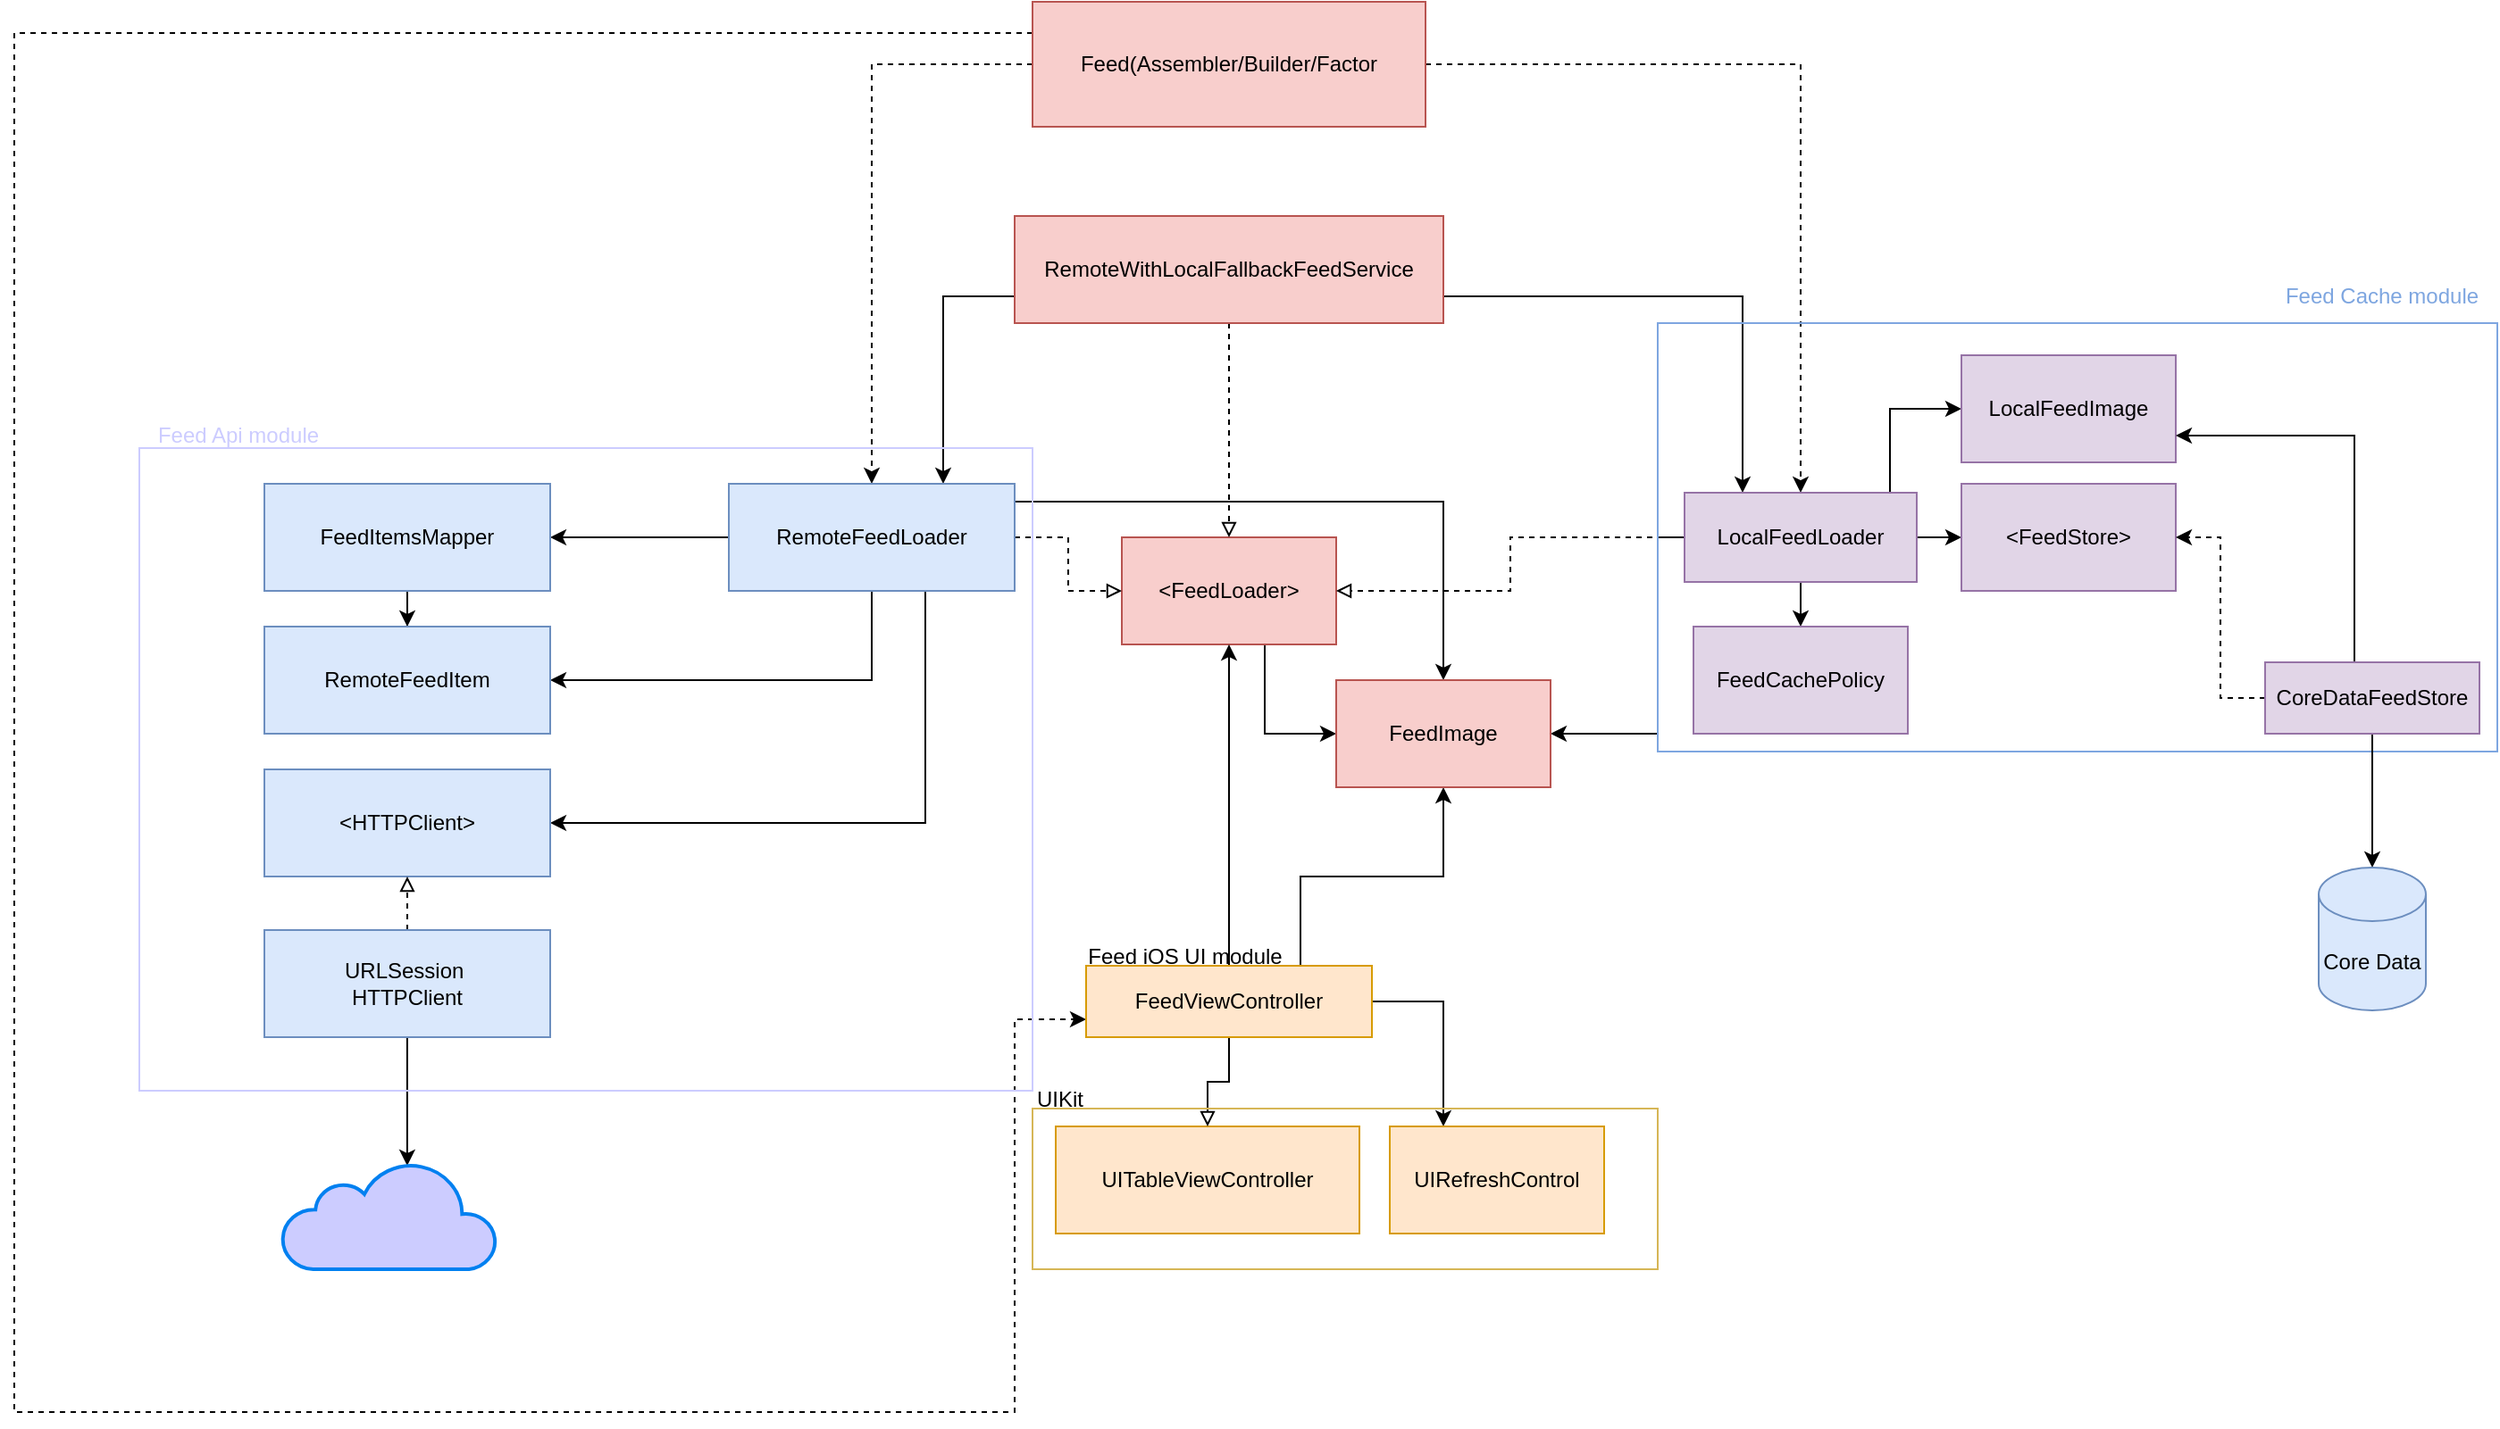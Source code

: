 <mxfile version="21.3.4" type="device">
  <diagram name="Page-1" id="5tE9PvvC92MBVU3yv-TN">
    <mxGraphModel dx="2189" dy="802" grid="1" gridSize="10" guides="1" tooltips="1" connect="1" arrows="1" fold="1" page="1" pageScale="1" pageWidth="827" pageHeight="1169" math="0" shadow="0">
      <root>
        <mxCell id="0" />
        <mxCell id="1" parent="0" />
        <mxCell id="9Ri4bayZUHAKm8TNs4ZH-6" style="edgeStyle=orthogonalEdgeStyle;rounded=0;orthogonalLoop=1;jettySize=auto;html=1;entryX=0;entryY=0.5;entryDx=0;entryDy=0;" parent="1" source="wkb4X_CLZkG0QTCTbJi_-1" target="9Ri4bayZUHAKm8TNs4ZH-5" edge="1">
          <mxGeometry relative="1" as="geometry">
            <Array as="points">
              <mxPoint x="420" y="430" />
            </Array>
          </mxGeometry>
        </mxCell>
        <mxCell id="wkb4X_CLZkG0QTCTbJi_-1" value="&amp;lt;FeedLoader&amp;gt;" style="rounded=0;whiteSpace=wrap;html=1;fillColor=#f8cecc;strokeColor=#b85450;" parent="1" vertex="1">
          <mxGeometry x="340" y="320" width="120" height="60" as="geometry" />
        </mxCell>
        <mxCell id="wkb4X_CLZkG0QTCTbJi_-16" style="edgeStyle=orthogonalEdgeStyle;rounded=0;orthogonalLoop=1;jettySize=auto;html=1;dashed=1;" parent="1" source="wkb4X_CLZkG0QTCTbJi_-2" target="wkb4X_CLZkG0QTCTbJi_-4" edge="1">
          <mxGeometry relative="1" as="geometry" />
        </mxCell>
        <mxCell id="wkb4X_CLZkG0QTCTbJi_-17" style="edgeStyle=orthogonalEdgeStyle;rounded=0;orthogonalLoop=1;jettySize=auto;html=1;dashed=1;" parent="1" source="wkb4X_CLZkG0QTCTbJi_-2" target="wkb4X_CLZkG0QTCTbJi_-5" edge="1">
          <mxGeometry relative="1" as="geometry" />
        </mxCell>
        <mxCell id="9oJwUBDEAIhy3Kt25aec-4" style="edgeStyle=orthogonalEdgeStyle;rounded=0;orthogonalLoop=1;jettySize=auto;html=1;entryX=0;entryY=0.75;entryDx=0;entryDy=0;dashed=1;exitX=0;exitY=0.25;exitDx=0;exitDy=0;" edge="1" parent="1" source="wkb4X_CLZkG0QTCTbJi_-2" target="wkb4X_CLZkG0QTCTbJi_-7">
          <mxGeometry relative="1" as="geometry">
            <Array as="points">
              <mxPoint x="-280" y="38" />
              <mxPoint x="-280" y="810" />
              <mxPoint x="280" y="810" />
              <mxPoint x="280" y="590" />
            </Array>
          </mxGeometry>
        </mxCell>
        <mxCell id="wkb4X_CLZkG0QTCTbJi_-2" value="Feed(Assembler/Builder/Factor" style="rounded=0;whiteSpace=wrap;html=1;fillColor=#f8cecc;strokeColor=#b85450;" parent="1" vertex="1">
          <mxGeometry x="290" y="20" width="220" height="70" as="geometry" />
        </mxCell>
        <mxCell id="wkb4X_CLZkG0QTCTbJi_-14" style="edgeStyle=orthogonalEdgeStyle;rounded=0;orthogonalLoop=1;jettySize=auto;html=1;entryX=0.75;entryY=0;entryDx=0;entryDy=0;exitX=0;exitY=0.75;exitDx=0;exitDy=0;" parent="1" source="wkb4X_CLZkG0QTCTbJi_-3" target="wkb4X_CLZkG0QTCTbJi_-4" edge="1">
          <mxGeometry relative="1" as="geometry">
            <Array as="points">
              <mxPoint x="240" y="185" />
            </Array>
          </mxGeometry>
        </mxCell>
        <mxCell id="wkb4X_CLZkG0QTCTbJi_-15" style="edgeStyle=orthogonalEdgeStyle;rounded=0;orthogonalLoop=1;jettySize=auto;html=1;exitX=1;exitY=0.75;exitDx=0;exitDy=0;entryX=0.25;entryY=0;entryDx=0;entryDy=0;" parent="1" source="wkb4X_CLZkG0QTCTbJi_-3" target="wkb4X_CLZkG0QTCTbJi_-5" edge="1">
          <mxGeometry relative="1" as="geometry" />
        </mxCell>
        <mxCell id="wkb4X_CLZkG0QTCTbJi_-18" style="edgeStyle=orthogonalEdgeStyle;rounded=0;orthogonalLoop=1;jettySize=auto;html=1;dashed=1;endArrow=block;endFill=0;" parent="1" source="wkb4X_CLZkG0QTCTbJi_-3" target="wkb4X_CLZkG0QTCTbJi_-1" edge="1">
          <mxGeometry relative="1" as="geometry" />
        </mxCell>
        <mxCell id="wkb4X_CLZkG0QTCTbJi_-3" value="RemoteWithLocalFallbackFeedService" style="rounded=0;whiteSpace=wrap;html=1;fillColor=#f8cecc;strokeColor=#b85450;" parent="1" vertex="1">
          <mxGeometry x="280" y="140" width="240" height="60" as="geometry" />
        </mxCell>
        <mxCell id="wkb4X_CLZkG0QTCTbJi_-12" style="edgeStyle=orthogonalEdgeStyle;rounded=0;orthogonalLoop=1;jettySize=auto;html=1;dashed=1;endArrow=block;endFill=0;" parent="1" source="wkb4X_CLZkG0QTCTbJi_-4" target="wkb4X_CLZkG0QTCTbJi_-1" edge="1">
          <mxGeometry relative="1" as="geometry" />
        </mxCell>
        <mxCell id="9Ri4bayZUHAKm8TNs4ZH-1" style="edgeStyle=orthogonalEdgeStyle;rounded=0;orthogonalLoop=1;jettySize=auto;html=1;" parent="1" source="wkb4X_CLZkG0QTCTbJi_-4" target="wkb4X_CLZkG0QTCTbJi_-20" edge="1">
          <mxGeometry relative="1" as="geometry" />
        </mxCell>
        <mxCell id="9Ri4bayZUHAKm8TNs4ZH-4" style="edgeStyle=orthogonalEdgeStyle;rounded=0;orthogonalLoop=1;jettySize=auto;html=1;entryX=1;entryY=0.5;entryDx=0;entryDy=0;" parent="1" source="wkb4X_CLZkG0QTCTbJi_-4" target="9Ri4bayZUHAKm8TNs4ZH-2" edge="1">
          <mxGeometry relative="1" as="geometry">
            <Array as="points">
              <mxPoint x="200" y="400" />
            </Array>
          </mxGeometry>
        </mxCell>
        <mxCell id="9Ri4bayZUHAKm8TNs4ZH-7" style="edgeStyle=orthogonalEdgeStyle;rounded=0;orthogonalLoop=1;jettySize=auto;html=1;" parent="1" source="wkb4X_CLZkG0QTCTbJi_-4" target="9Ri4bayZUHAKm8TNs4ZH-5" edge="1">
          <mxGeometry relative="1" as="geometry">
            <Array as="points">
              <mxPoint x="520" y="300" />
            </Array>
          </mxGeometry>
        </mxCell>
        <mxCell id="0OMT_AVmc9sH3o9Od09E-2" style="edgeStyle=orthogonalEdgeStyle;rounded=0;orthogonalLoop=1;jettySize=auto;html=1;entryX=1;entryY=0.5;entryDx=0;entryDy=0;" parent="1" source="wkb4X_CLZkG0QTCTbJi_-4" target="wkb4X_CLZkG0QTCTbJi_-19" edge="1">
          <mxGeometry relative="1" as="geometry">
            <Array as="points">
              <mxPoint x="230" y="480" />
            </Array>
          </mxGeometry>
        </mxCell>
        <mxCell id="wkb4X_CLZkG0QTCTbJi_-4" value="RemoteFeedLoader" style="rounded=0;whiteSpace=wrap;html=1;fillColor=#dae8fc;strokeColor=#6c8ebf;" parent="1" vertex="1">
          <mxGeometry x="120" y="290" width="160" height="60" as="geometry" />
        </mxCell>
        <mxCell id="wkb4X_CLZkG0QTCTbJi_-13" style="edgeStyle=orthogonalEdgeStyle;rounded=0;orthogonalLoop=1;jettySize=auto;html=1;entryX=1;entryY=0.5;entryDx=0;entryDy=0;dashed=1;endArrow=block;endFill=0;" parent="1" source="wkb4X_CLZkG0QTCTbJi_-5" target="wkb4X_CLZkG0QTCTbJi_-1" edge="1">
          <mxGeometry relative="1" as="geometry" />
        </mxCell>
        <mxCell id="mt7t5qOtKBUCOaAIjQfM-2" style="edgeStyle=orthogonalEdgeStyle;rounded=0;orthogonalLoop=1;jettySize=auto;html=1;entryX=0;entryY=0.5;entryDx=0;entryDy=0;" parent="1" source="wkb4X_CLZkG0QTCTbJi_-5" target="mt7t5qOtKBUCOaAIjQfM-1" edge="1">
          <mxGeometry relative="1" as="geometry" />
        </mxCell>
        <mxCell id="9Ri4bayZUHAKm8TNs4ZH-8" style="edgeStyle=orthogonalEdgeStyle;rounded=0;orthogonalLoop=1;jettySize=auto;html=1;entryX=1;entryY=0.5;entryDx=0;entryDy=0;" parent="1" source="wkb4X_CLZkG0QTCTbJi_-5" target="9Ri4bayZUHAKm8TNs4ZH-5" edge="1">
          <mxGeometry relative="1" as="geometry">
            <Array as="points">
              <mxPoint x="640" y="430" />
            </Array>
          </mxGeometry>
        </mxCell>
        <mxCell id="9Ri4bayZUHAKm8TNs4ZH-10" style="edgeStyle=orthogonalEdgeStyle;rounded=0;orthogonalLoop=1;jettySize=auto;html=1;entryX=0;entryY=0.5;entryDx=0;entryDy=0;" parent="1" source="wkb4X_CLZkG0QTCTbJi_-5" target="9Ri4bayZUHAKm8TNs4ZH-9" edge="1">
          <mxGeometry relative="1" as="geometry">
            <Array as="points">
              <mxPoint x="770" y="300" />
              <mxPoint x="770" y="248" />
            </Array>
          </mxGeometry>
        </mxCell>
        <mxCell id="0OMT_AVmc9sH3o9Od09E-5" style="edgeStyle=orthogonalEdgeStyle;rounded=0;orthogonalLoop=1;jettySize=auto;html=1;" parent="1" source="wkb4X_CLZkG0QTCTbJi_-5" target="0OMT_AVmc9sH3o9Od09E-3" edge="1">
          <mxGeometry relative="1" as="geometry" />
        </mxCell>
        <mxCell id="wkb4X_CLZkG0QTCTbJi_-5" value="LocalFeedLoader" style="rounded=0;whiteSpace=wrap;html=1;fillColor=#e1d5e7;strokeColor=#9673a6;" parent="1" vertex="1">
          <mxGeometry x="655" y="295" width="130" height="50" as="geometry" />
        </mxCell>
        <mxCell id="wkb4X_CLZkG0QTCTbJi_-6" value="UITableViewController" style="rounded=0;whiteSpace=wrap;html=1;fillColor=#ffe6cc;strokeColor=#d79b00;" parent="1" vertex="1">
          <mxGeometry x="303" y="650" width="170" height="60" as="geometry" />
        </mxCell>
        <mxCell id="wkb4X_CLZkG0QTCTbJi_-10" style="edgeStyle=orthogonalEdgeStyle;rounded=0;orthogonalLoop=1;jettySize=auto;html=1;entryX=0.5;entryY=0;entryDx=0;entryDy=0;endArrow=block;endFill=0;" parent="1" source="wkb4X_CLZkG0QTCTbJi_-7" target="wkb4X_CLZkG0QTCTbJi_-6" edge="1">
          <mxGeometry relative="1" as="geometry" />
        </mxCell>
        <mxCell id="wkb4X_CLZkG0QTCTbJi_-11" style="edgeStyle=orthogonalEdgeStyle;rounded=0;orthogonalLoop=1;jettySize=auto;html=1;entryX=0.5;entryY=1;entryDx=0;entryDy=0;" parent="1" source="wkb4X_CLZkG0QTCTbJi_-7" target="wkb4X_CLZkG0QTCTbJi_-1" edge="1">
          <mxGeometry relative="1" as="geometry" />
        </mxCell>
        <mxCell id="9oJwUBDEAIhy3Kt25aec-3" style="edgeStyle=orthogonalEdgeStyle;rounded=0;orthogonalLoop=1;jettySize=auto;html=1;entryX=0.25;entryY=0;entryDx=0;entryDy=0;" edge="1" parent="1" source="wkb4X_CLZkG0QTCTbJi_-7" target="9oJwUBDEAIhy3Kt25aec-2">
          <mxGeometry relative="1" as="geometry" />
        </mxCell>
        <mxCell id="9oJwUBDEAIhy3Kt25aec-5" style="edgeStyle=orthogonalEdgeStyle;rounded=0;orthogonalLoop=1;jettySize=auto;html=1;exitX=0.75;exitY=0;exitDx=0;exitDy=0;" edge="1" parent="1" source="wkb4X_CLZkG0QTCTbJi_-7" target="9Ri4bayZUHAKm8TNs4ZH-5">
          <mxGeometry relative="1" as="geometry" />
        </mxCell>
        <mxCell id="wkb4X_CLZkG0QTCTbJi_-7" value="FeedViewController" style="rounded=0;whiteSpace=wrap;html=1;fillColor=#ffe6cc;strokeColor=#d79b00;" parent="1" vertex="1">
          <mxGeometry x="320" y="560" width="160" height="40" as="geometry" />
        </mxCell>
        <mxCell id="wkb4X_CLZkG0QTCTbJi_-19" value="&amp;lt;HTTPClient&amp;gt;" style="rounded=0;whiteSpace=wrap;html=1;fillColor=#dae8fc;strokeColor=#6c8ebf;" parent="1" vertex="1">
          <mxGeometry x="-140" y="450" width="160" height="60" as="geometry" />
        </mxCell>
        <mxCell id="9Ri4bayZUHAKm8TNs4ZH-3" style="edgeStyle=orthogonalEdgeStyle;rounded=0;orthogonalLoop=1;jettySize=auto;html=1;" parent="1" source="wkb4X_CLZkG0QTCTbJi_-20" target="9Ri4bayZUHAKm8TNs4ZH-2" edge="1">
          <mxGeometry relative="1" as="geometry" />
        </mxCell>
        <mxCell id="wkb4X_CLZkG0QTCTbJi_-20" value="FeedItemsMapper" style="rounded=0;whiteSpace=wrap;html=1;fillColor=#dae8fc;strokeColor=#6c8ebf;" parent="1" vertex="1">
          <mxGeometry x="-140" y="290" width="160" height="60" as="geometry" />
        </mxCell>
        <mxCell id="wkb4X_CLZkG0QTCTbJi_-26" value="&lt;font color=&quot;#ccccff&quot;&gt;Feed Api module&lt;/font&gt;" style="text;html=1;align=center;verticalAlign=middle;resizable=0;points=[];autosize=1;strokeColor=none;fillColor=none;" parent="1" vertex="1">
          <mxGeometry x="-210" y="248" width="110" height="30" as="geometry" />
        </mxCell>
        <mxCell id="wkb4X_CLZkG0QTCTbJi_-28" style="edgeStyle=orthogonalEdgeStyle;rounded=0;orthogonalLoop=1;jettySize=auto;html=1;exitX=0.5;exitY=0;exitDx=0;exitDy=0;entryX=0.5;entryY=1;entryDx=0;entryDy=0;endArrow=block;endFill=0;dashed=1;" parent="1" source="wkb4X_CLZkG0QTCTbJi_-27" target="wkb4X_CLZkG0QTCTbJi_-19" edge="1">
          <mxGeometry relative="1" as="geometry" />
        </mxCell>
        <mxCell id="wkb4X_CLZkG0QTCTbJi_-30" style="edgeStyle=orthogonalEdgeStyle;rounded=0;orthogonalLoop=1;jettySize=auto;html=1;entryX=0.583;entryY=0.033;entryDx=0;entryDy=0;entryPerimeter=0;" parent="1" source="wkb4X_CLZkG0QTCTbJi_-27" target="wkb4X_CLZkG0QTCTbJi_-29" edge="1">
          <mxGeometry relative="1" as="geometry" />
        </mxCell>
        <mxCell id="wkb4X_CLZkG0QTCTbJi_-27" value="URLSession&amp;nbsp;&lt;br&gt;HTTPClient" style="rounded=0;whiteSpace=wrap;html=1;fillColor=#dae8fc;strokeColor=#6c8ebf;" parent="1" vertex="1">
          <mxGeometry x="-140" y="540" width="160" height="60" as="geometry" />
        </mxCell>
        <mxCell id="wkb4X_CLZkG0QTCTbJi_-29" value="" style="html=1;verticalLabelPosition=bottom;align=center;labelBackgroundColor=#ffffff;verticalAlign=top;strokeWidth=2;strokeColor=#0080F0;shadow=0;dashed=0;shape=mxgraph.ios7.icons.cloud;fillColor=#CCCCFF;" parent="1" vertex="1">
          <mxGeometry x="-130" y="670" width="120" height="60" as="geometry" />
        </mxCell>
        <mxCell id="wkb4X_CLZkG0QTCTbJi_-25" value="" style="rounded=0;whiteSpace=wrap;html=1;fillColor=none;strokeColor=#CCCCFF;" parent="1" vertex="1">
          <mxGeometry x="-210" y="270" width="500" height="360" as="geometry" />
        </mxCell>
        <mxCell id="mt7t5qOtKBUCOaAIjQfM-1" value="&amp;lt;FeedStore&amp;gt;" style="rounded=0;whiteSpace=wrap;html=1;fillColor=#e1d5e7;strokeColor=#9673a6;" parent="1" vertex="1">
          <mxGeometry x="810" y="290" width="120" height="60" as="geometry" />
        </mxCell>
        <mxCell id="mt7t5qOtKBUCOaAIjQfM-3" value="" style="rounded=0;whiteSpace=wrap;html=1;fillColor=none;strokeColor=#7EA6E0;" parent="1" vertex="1">
          <mxGeometry x="640" y="200" width="470" height="240" as="geometry" />
        </mxCell>
        <mxCell id="mt7t5qOtKBUCOaAIjQfM-4" value="&lt;font&gt;Feed Cache module&lt;/font&gt;" style="text;html=1;align=center;verticalAlign=middle;resizable=0;points=[];autosize=1;strokeColor=none;fillColor=none;fontColor=#7EA6E0;" parent="1" vertex="1">
          <mxGeometry x="980" y="170" width="130" height="30" as="geometry" />
        </mxCell>
        <mxCell id="9Ri4bayZUHAKm8TNs4ZH-2" value="RemoteFeedItem" style="rounded=0;whiteSpace=wrap;html=1;fillColor=#dae8fc;strokeColor=#6c8ebf;" parent="1" vertex="1">
          <mxGeometry x="-140" y="370" width="160" height="60" as="geometry" />
        </mxCell>
        <mxCell id="9Ri4bayZUHAKm8TNs4ZH-5" value="FeedImage" style="rounded=0;whiteSpace=wrap;html=1;fillColor=#f8cecc;strokeColor=#b85450;" parent="1" vertex="1">
          <mxGeometry x="460" y="400" width="120" height="60" as="geometry" />
        </mxCell>
        <mxCell id="9Ri4bayZUHAKm8TNs4ZH-9" value="LocalFeedImage" style="rounded=0;whiteSpace=wrap;html=1;fillColor=#e1d5e7;strokeColor=#9673a6;" parent="1" vertex="1">
          <mxGeometry x="810" y="218" width="120" height="60" as="geometry" />
        </mxCell>
        <mxCell id="0OMT_AVmc9sH3o9Od09E-3" value="FeedCachePolicy" style="rounded=0;whiteSpace=wrap;html=1;fillColor=#e1d5e7;strokeColor=#9673a6;" parent="1" vertex="1">
          <mxGeometry x="660" y="370" width="120" height="60" as="geometry" />
        </mxCell>
        <mxCell id="xbsetehJaYri_gD3bekH-2" style="edgeStyle=orthogonalEdgeStyle;rounded=0;orthogonalLoop=1;jettySize=auto;html=1;entryX=1;entryY=0.5;entryDx=0;entryDy=0;dashed=1;" parent="1" source="xbsetehJaYri_gD3bekH-1" target="mt7t5qOtKBUCOaAIjQfM-1" edge="1">
          <mxGeometry relative="1" as="geometry" />
        </mxCell>
        <mxCell id="xbsetehJaYri_gD3bekH-3" style="edgeStyle=orthogonalEdgeStyle;rounded=0;orthogonalLoop=1;jettySize=auto;html=1;entryX=1;entryY=0.75;entryDx=0;entryDy=0;" parent="1" source="xbsetehJaYri_gD3bekH-1" target="9Ri4bayZUHAKm8TNs4ZH-9" edge="1">
          <mxGeometry relative="1" as="geometry">
            <Array as="points">
              <mxPoint x="1030" y="263" />
            </Array>
          </mxGeometry>
        </mxCell>
        <mxCell id="xbsetehJaYri_gD3bekH-5" style="edgeStyle=orthogonalEdgeStyle;rounded=0;orthogonalLoop=1;jettySize=auto;html=1;" parent="1" source="xbsetehJaYri_gD3bekH-1" target="xbsetehJaYri_gD3bekH-4" edge="1">
          <mxGeometry relative="1" as="geometry" />
        </mxCell>
        <mxCell id="xbsetehJaYri_gD3bekH-1" value="CoreDataFeedStore" style="rounded=0;whiteSpace=wrap;html=1;fillColor=#e1d5e7;strokeColor=#9673a6;" parent="1" vertex="1">
          <mxGeometry x="980" y="390" width="120" height="40" as="geometry" />
        </mxCell>
        <mxCell id="xbsetehJaYri_gD3bekH-4" value="Core Data" style="shape=cylinder3;whiteSpace=wrap;html=1;boundedLbl=1;backgroundOutline=1;size=15;fillColor=#dae8fc;strokeColor=#6c8ebf;" parent="1" vertex="1">
          <mxGeometry x="1010" y="505" width="60" height="80" as="geometry" />
        </mxCell>
        <mxCell id="9oJwUBDEAIhy3Kt25aec-2" value="UIRefreshControl" style="rounded=0;whiteSpace=wrap;html=1;fillColor=#ffe6cc;strokeColor=#d79b00;" vertex="1" parent="1">
          <mxGeometry x="490" y="650" width="120" height="60" as="geometry" />
        </mxCell>
        <mxCell id="9oJwUBDEAIhy3Kt25aec-6" value="Feed iOS UI module" style="text;html=1;align=center;verticalAlign=middle;resizable=0;points=[];autosize=1;strokeColor=none;fillColor=none;" vertex="1" parent="1">
          <mxGeometry x="310" y="540" width="130" height="30" as="geometry" />
        </mxCell>
        <mxCell id="9oJwUBDEAIhy3Kt25aec-7" value="UIKit" style="text;html=1;align=center;verticalAlign=middle;resizable=0;points=[];autosize=1;strokeColor=none;fillColor=none;" vertex="1" parent="1">
          <mxGeometry x="280" y="620" width="50" height="30" as="geometry" />
        </mxCell>
        <mxCell id="9oJwUBDEAIhy3Kt25aec-8" value="" style="rounded=0;whiteSpace=wrap;html=1;fillColor=none;strokeColor=#D6B656;" vertex="1" parent="1">
          <mxGeometry x="290" y="640" width="350" height="90" as="geometry" />
        </mxCell>
      </root>
    </mxGraphModel>
  </diagram>
</mxfile>
